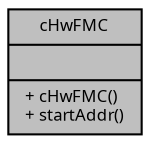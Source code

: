 digraph "cHwFMC"
{
  edge [fontname="Sans",fontsize="8",labelfontname="Sans",labelfontsize="8"];
  node [fontname="Sans",fontsize="8",shape=record];
  Node1 [label="{cHwFMC\n||+ cHwFMC()\l+ startAddr()\l}",height=0.2,width=0.4,color="black", fillcolor="grey75", style="filled", fontcolor="black"];
}
